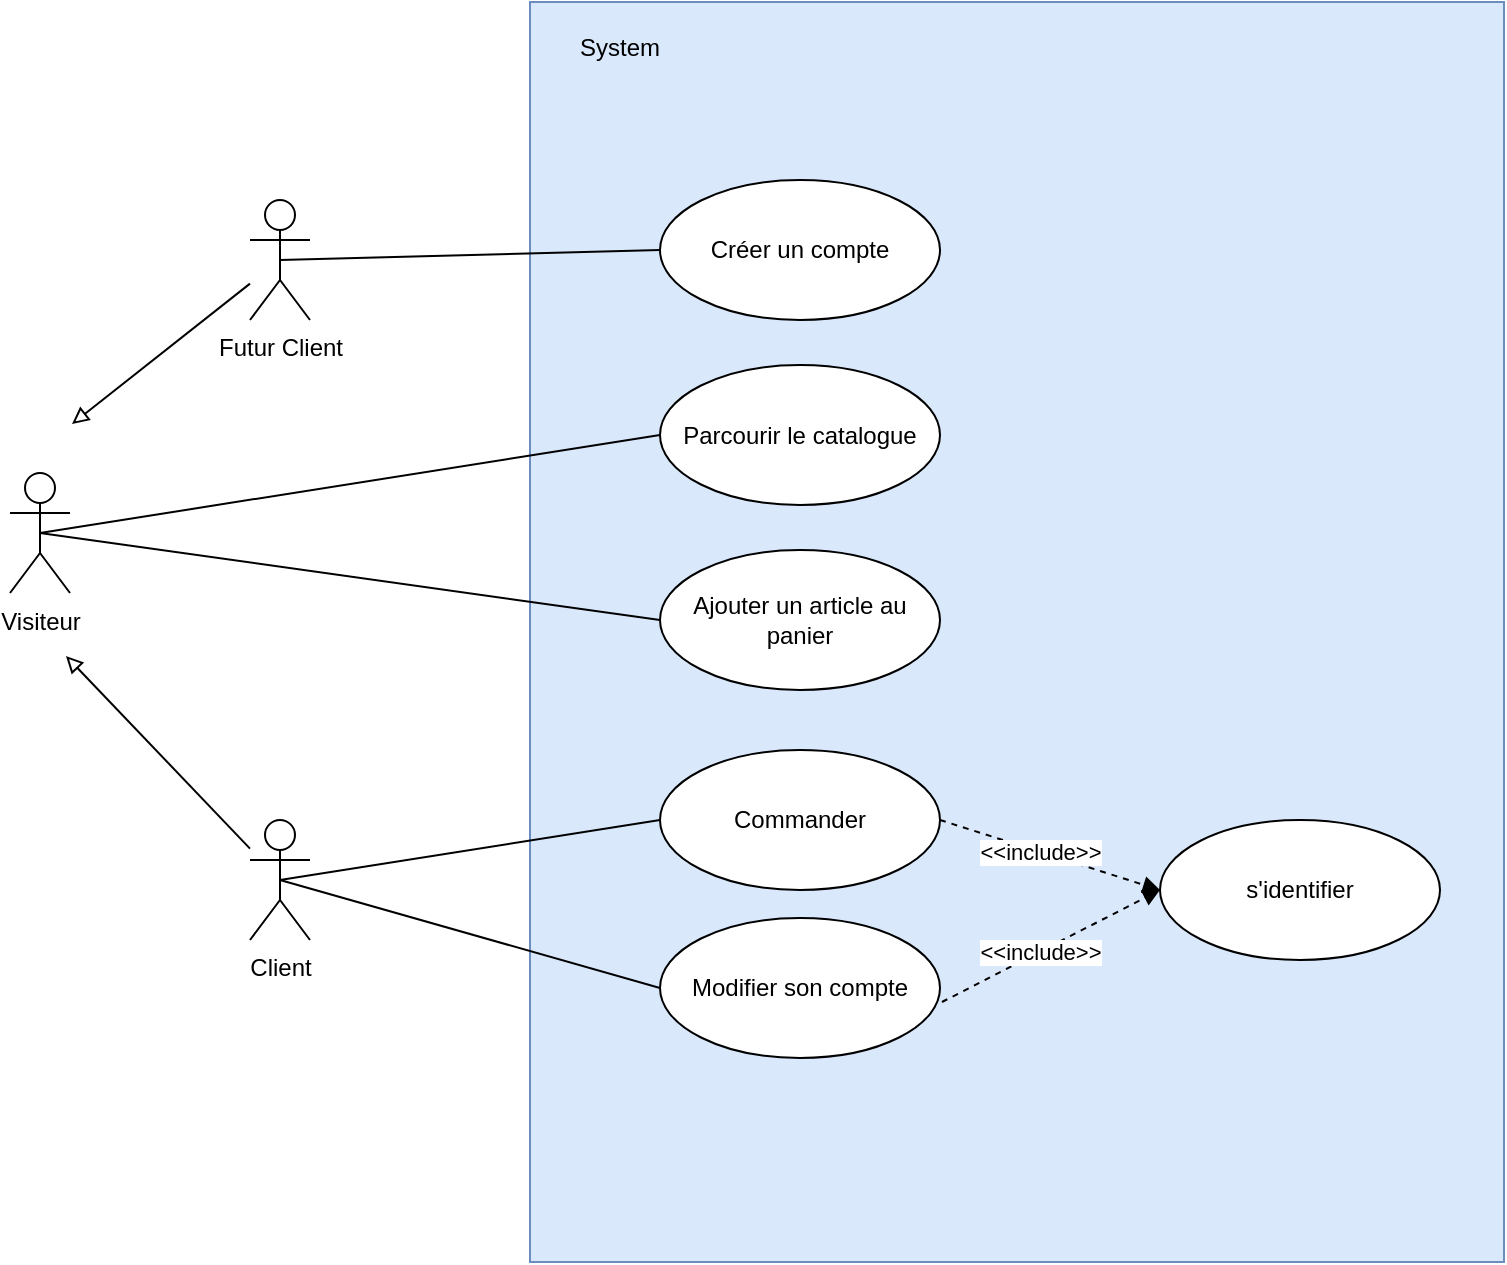 <mxfile version="10.7.5" type="github"><diagram id="JyewgY5fW5GwQvbCHZMt" name="Page-1"><mxGraphModel dx="1200" dy="654" grid="0" gridSize="10" guides="1" tooltips="1" connect="1" arrows="1" fold="1" page="1" pageScale="1" pageWidth="827" pageHeight="1169" math="0" shadow="0"><root><mxCell id="0"/><mxCell id="1" parent="0"/><mxCell id="UzLh6fYsP8_uI1JXRNLo-1" value="" style="rounded=0;whiteSpace=wrap;html=1;fillColor=#dae8fc;strokeColor=#6c8ebf;" parent="1" vertex="1"><mxGeometry x="305" y="56" width="487" height="630" as="geometry"/></mxCell><mxCell id="K4qejNiPM75E0a2eYyHc-4" value="Visiteur" style="shape=umlActor;verticalLabelPosition=bottom;labelBackgroundColor=#ffffff;verticalAlign=top;html=1;" parent="1" vertex="1"><mxGeometry x="45" y="291.5" width="30" height="60" as="geometry"/></mxCell><mxCell id="1fBPymo8KHfcIan3zini-11" style="edgeStyle=none;rounded=0;orthogonalLoop=1;jettySize=auto;html=1;endArrow=block;endFill=0;" parent="1" source="K4qejNiPM75E0a2eYyHc-5" edge="1"><mxGeometry relative="1" as="geometry"><mxPoint x="73" y="383" as="targetPoint"/></mxGeometry></mxCell><mxCell id="K4qejNiPM75E0a2eYyHc-5" value="Client" style="shape=umlActor;verticalLabelPosition=bottom;labelBackgroundColor=#ffffff;verticalAlign=top;html=1;" parent="1" vertex="1"><mxGeometry x="165" y="465" width="30" height="60" as="geometry"/></mxCell><mxCell id="K4qejNiPM75E0a2eYyHc-6" value="Créer un compte" style="ellipse;whiteSpace=wrap;html=1;" parent="1" vertex="1"><mxGeometry x="370" y="145" width="140" height="70" as="geometry"/></mxCell><mxCell id="K4qejNiPM75E0a2eYyHc-7" value="Parcourir le catalogue" style="ellipse;whiteSpace=wrap;html=1;" parent="1" vertex="1"><mxGeometry x="370" y="237.5" width="140" height="70" as="geometry"/></mxCell><mxCell id="K4qejNiPM75E0a2eYyHc-8" value="Ajouter un article au panier" style="ellipse;whiteSpace=wrap;html=1;" parent="1" vertex="1"><mxGeometry x="370" y="330" width="140" height="70" as="geometry"/></mxCell><mxCell id="1fBPymo8KHfcIan3zini-1" value="Commander" style="ellipse;whiteSpace=wrap;html=1;" parent="1" vertex="1"><mxGeometry x="370" y="430" width="140" height="70" as="geometry"/></mxCell><mxCell id="1fBPymo8KHfcIan3zini-2" value="Modifier son compte" style="ellipse;whiteSpace=wrap;html=1;" parent="1" vertex="1"><mxGeometry x="370" y="514" width="140" height="70" as="geometry"/></mxCell><mxCell id="1fBPymo8KHfcIan3zini-3" value="" style="endArrow=none;html=1;entryX=0;entryY=0.5;entryDx=0;entryDy=0;exitX=0.5;exitY=0.5;exitDx=0;exitDy=0;exitPerimeter=0;" parent="1" source="Q5NexWk7gaBLdIOtgQEJ-1" target="K4qejNiPM75E0a2eYyHc-6" edge="1"><mxGeometry width="50" height="50" relative="1" as="geometry"><mxPoint x="165.286" y="178.286" as="sourcePoint"/><mxPoint x="110" y="650" as="targetPoint"/></mxGeometry></mxCell><mxCell id="1fBPymo8KHfcIan3zini-4" value="" style="endArrow=none;html=1;entryX=0;entryY=0.5;entryDx=0;entryDy=0;exitX=0.5;exitY=0.5;exitDx=0;exitDy=0;exitPerimeter=0;" parent="1" source="K4qejNiPM75E0a2eYyHc-4" target="K4qejNiPM75E0a2eYyHc-7" edge="1"><mxGeometry width="50" height="50" relative="1" as="geometry"><mxPoint x="60" y="700" as="sourcePoint"/><mxPoint x="110" y="650" as="targetPoint"/></mxGeometry></mxCell><mxCell id="1fBPymo8KHfcIan3zini-5" value="" style="endArrow=none;html=1;entryX=0;entryY=0.5;entryDx=0;entryDy=0;exitX=0.5;exitY=0.5;exitDx=0;exitDy=0;exitPerimeter=0;" parent="1" source="K4qejNiPM75E0a2eYyHc-4" target="K4qejNiPM75E0a2eYyHc-8" edge="1"><mxGeometry width="50" height="50" relative="1" as="geometry"><mxPoint x="60" y="700" as="sourcePoint"/><mxPoint x="110" y="650" as="targetPoint"/></mxGeometry></mxCell><mxCell id="1fBPymo8KHfcIan3zini-6" value="" style="endArrow=none;html=1;entryX=0;entryY=0.5;entryDx=0;entryDy=0;exitX=0.5;exitY=0.5;exitDx=0;exitDy=0;exitPerimeter=0;" parent="1" source="K4qejNiPM75E0a2eYyHc-5" target="1fBPymo8KHfcIan3zini-1" edge="1"><mxGeometry width="50" height="50" relative="1" as="geometry"><mxPoint x="60" y="700" as="sourcePoint"/><mxPoint x="110" y="650" as="targetPoint"/></mxGeometry></mxCell><mxCell id="1fBPymo8KHfcIan3zini-7" value="" style="endArrow=none;html=1;entryX=0;entryY=0.5;entryDx=0;entryDy=0;exitX=0.5;exitY=0.5;exitDx=0;exitDy=0;exitPerimeter=0;" parent="1" source="K4qejNiPM75E0a2eYyHc-5" target="1fBPymo8KHfcIan3zini-2" edge="1"><mxGeometry width="50" height="50" relative="1" as="geometry"><mxPoint x="60" y="700" as="sourcePoint"/><mxPoint x="110" y="650" as="targetPoint"/></mxGeometry></mxCell><mxCell id="H3LByWC0bO7XI84rloTg-1" value="s'identifier" style="ellipse;whiteSpace=wrap;html=1;" parent="1" vertex="1"><mxGeometry x="620" y="465" width="140" height="70" as="geometry"/></mxCell><mxCell id="H3LByWC0bO7XI84rloTg-4" value="&amp;lt;&amp;lt;include&amp;gt;&amp;gt;" style="html=1;verticalAlign=bottom;endArrow=block;dashed=1;entryX=0;entryY=0.5;entryDx=0;entryDy=0;exitX=1;exitY=0.5;exitDx=0;exitDy=0;" parent="1" source="1fBPymo8KHfcIan3zini-1" target="H3LByWC0bO7XI84rloTg-1" edge="1"><mxGeometry x="-0.044" y="-9" width="80" relative="1" as="geometry"><mxPoint x="60" y="670" as="sourcePoint"/><mxPoint x="140" y="670" as="targetPoint"/><mxPoint as="offset"/></mxGeometry></mxCell><mxCell id="H3LByWC0bO7XI84rloTg-5" value="&amp;lt;&amp;lt;include&amp;gt;&amp;gt;" style="html=1;verticalAlign=bottom;endArrow=block;dashed=1;entryX=0;entryY=0.5;entryDx=0;entryDy=0;exitX=1.007;exitY=0.6;exitDx=0;exitDy=0;exitPerimeter=0;" parent="1" source="1fBPymo8KHfcIan3zini-2" target="H3LByWC0bO7XI84rloTg-1" edge="1"><mxGeometry x="-0.168" y="-8" width="80" relative="1" as="geometry"><mxPoint x="60" y="670" as="sourcePoint"/><mxPoint x="140" y="670" as="targetPoint"/><mxPoint as="offset"/></mxGeometry></mxCell><mxCell id="UzLh6fYsP8_uI1JXRNLo-2" value="System" style="text;html=1;strokeColor=none;fillColor=none;align=center;verticalAlign=middle;whiteSpace=wrap;rounded=0;" parent="1" vertex="1"><mxGeometry x="330" y="69" width="40" height="20" as="geometry"/></mxCell><mxCell id="Q5NexWk7gaBLdIOtgQEJ-5" style="rounded=0;orthogonalLoop=1;jettySize=auto;html=1;endArrow=block;endFill=0;" edge="1" parent="1" source="Q5NexWk7gaBLdIOtgQEJ-1"><mxGeometry relative="1" as="geometry"><mxPoint x="76" y="267" as="targetPoint"/></mxGeometry></mxCell><mxCell id="Q5NexWk7gaBLdIOtgQEJ-1" value="Futur Client" style="shape=umlActor;verticalLabelPosition=bottom;labelBackgroundColor=#ffffff;verticalAlign=top;html=1;" vertex="1" parent="1"><mxGeometry x="165" y="155" width="30" height="60" as="geometry"/></mxCell></root></mxGraphModel></diagram></mxfile>